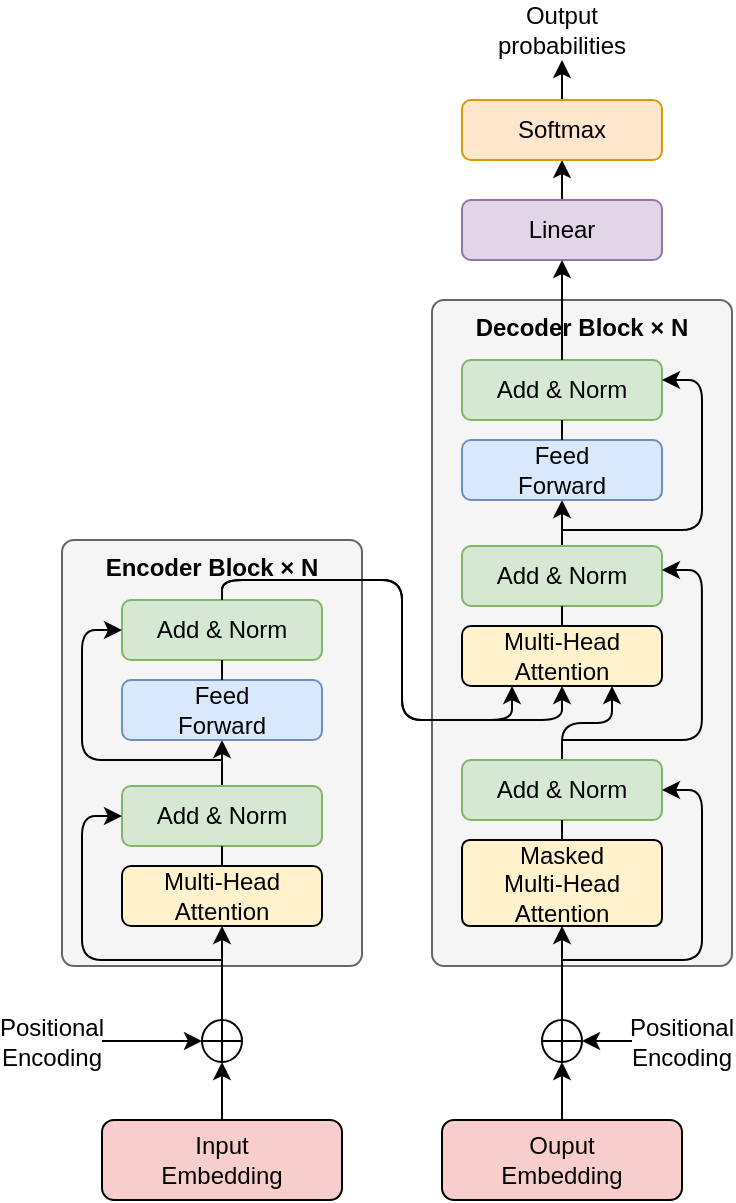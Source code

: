 <mxfile>
    <diagram id="Transformer-Architecture" name="Page-1">
        <mxGraphModel dx="464" dy="576" grid="1" gridSize="10" guides="1" tooltips="1" connect="1" arrows="1" fold="1" page="1" pageScale="1" pageWidth="1400" pageHeight="1000" math="0" shadow="0">
            <root>
                <mxCell id="0"/>
                <mxCell id="1" parent="0"/>
                <mxCell id="encoder_block" value="Encoder Block × N" style="rounded=1;whiteSpace=wrap;html=1;fillColor=#f5f5f5;strokeColor=#666666;verticalAlign=top;fontStyle=1;arcSize=4;" parent="1" vertex="1">
                    <mxGeometry x="180" y="480" width="150" height="213" as="geometry"/>
                </mxCell>
                <mxCell id="52" style="edgeStyle=none;html=1;entryX=0.5;entryY=1;entryDx=0;entryDy=0;" parent="1" source="attention_detail" target="51" edge="1">
                    <mxGeometry relative="1" as="geometry"/>
                </mxCell>
                <mxCell id="attention_detail" value="Linear" style="rounded=1;whiteSpace=wrap;html=1;fillColor=#e1d5e7;strokeColor=#9673a6;" parent="1" vertex="1">
                    <mxGeometry x="380" y="310" width="100" height="30" as="geometry"/>
                </mxCell>
                <mxCell id="16" style="edgeStyle=none;html=1;entryX=0.5;entryY=1;entryDx=0;entryDy=0;" parent="1" source="feed_forward" target="output" edge="1">
                    <mxGeometry relative="1" as="geometry"/>
                </mxCell>
                <mxCell id="feed_forward" value="Add &amp;amp; Norm" style="rounded=1;whiteSpace=wrap;html=1;fillColor=#d5e8d4;strokeColor=#82b366;" parent="1" vertex="1">
                    <mxGeometry x="210" y="603" width="100" height="30" as="geometry"/>
                </mxCell>
                <mxCell id="add_norm2" value="Multi-Head&lt;div&gt;Attention&lt;/div&gt;" style="rounded=1;whiteSpace=wrap;html=1;fillColor=#fff2cc;strokeColor=#000000;" parent="1" vertex="1">
                    <mxGeometry x="210" y="643" width="100" height="30" as="geometry"/>
                </mxCell>
                <mxCell id="linear" value="Input&lt;div&gt;Embedding&lt;/div&gt;" style="rounded=1;whiteSpace=wrap;html=1;fillColor=#f8cecc;strokeColor=#000000;" parent="1" vertex="1">
                    <mxGeometry x="200" y="770" width="120" height="40" as="geometry"/>
                </mxCell>
                <mxCell id="output" value="Feed&lt;div&gt;Forward&lt;/div&gt;" style="rounded=1;whiteSpace=wrap;html=1;fillColor=#dae8fc;strokeColor=#6c8ebf;" parent="1" vertex="1">
                    <mxGeometry x="210" y="550" width="100" height="30" as="geometry"/>
                </mxCell>
                <mxCell id="2" value="" style="verticalLabelPosition=bottom;verticalAlign=top;html=1;shape=mxgraph.flowchart.summing_function;" parent="1" vertex="1">
                    <mxGeometry x="250" y="720" width="20" height="21" as="geometry"/>
                </mxCell>
                <mxCell id="5" style="edgeStyle=none;html=1;entryX=0.5;entryY=1;entryDx=0;entryDy=0;entryPerimeter=0;" parent="1" source="linear" target="2" edge="1">
                    <mxGeometry relative="1" as="geometry"/>
                </mxCell>
                <mxCell id="6" value="Positional&lt;div&gt;Encoding&lt;/div&gt;" style="rounded=1;whiteSpace=wrap;html=1;strokeColor=none;fillColor=none;" parent="1" vertex="1">
                    <mxGeometry x="150" y="710.5" width="50" height="40" as="geometry"/>
                </mxCell>
                <mxCell id="7" style="edgeStyle=none;html=1;entryX=0;entryY=0.5;entryDx=0;entryDy=0;entryPerimeter=0;" parent="1" source="6" target="2" edge="1">
                    <mxGeometry relative="1" as="geometry"/>
                </mxCell>
                <mxCell id="9" style="edgeStyle=none;html=1;exitX=0.5;exitY=0;exitDx=0;exitDy=0;exitPerimeter=0;entryX=0.5;entryY=1;entryDx=0;entryDy=0;" parent="1" source="2" target="add_norm2" edge="1">
                    <mxGeometry relative="1" as="geometry"/>
                </mxCell>
                <mxCell id="14" value="" style="endArrow=classic;html=1;entryX=0;entryY=0.5;entryDx=0;entryDy=0;edgeStyle=orthogonalEdgeStyle;" parent="1" target="feed_forward" edge="1">
                    <mxGeometry width="50" height="50" relative="1" as="geometry">
                        <mxPoint x="260" y="690" as="sourcePoint"/>
                        <mxPoint x="250" y="670" as="targetPoint"/>
                        <Array as="points">
                            <mxPoint x="190" y="690"/>
                            <mxPoint x="190" y="618"/>
                        </Array>
                    </mxGeometry>
                </mxCell>
                <mxCell id="15" value="Add &amp;amp; Norm" style="rounded=1;whiteSpace=wrap;html=1;fillColor=#d5e8d4;strokeColor=#82b366;" parent="1" vertex="1">
                    <mxGeometry x="210" y="510" width="100" height="30" as="geometry"/>
                </mxCell>
                <mxCell id="20" value="" style="endArrow=classic;html=1;entryX=0;entryY=0.5;entryDx=0;entryDy=0;edgeStyle=orthogonalEdgeStyle;" parent="1" target="15" edge="1">
                    <mxGeometry width="50" height="50" relative="1" as="geometry">
                        <mxPoint x="260" y="590" as="sourcePoint"/>
                        <mxPoint x="160" y="590" as="targetPoint"/>
                        <Array as="points">
                            <mxPoint x="190" y="590"/>
                            <mxPoint x="190" y="525"/>
                        </Array>
                    </mxGeometry>
                </mxCell>
                <mxCell id="21" value="" style="endArrow=none;html=1;exitX=0.5;exitY=0;exitDx=0;exitDy=0;entryX=0.5;entryY=1;entryDx=0;entryDy=0;" parent="1" source="add_norm2" target="feed_forward" edge="1">
                    <mxGeometry width="50" height="50" relative="1" as="geometry">
                        <mxPoint x="250" y="680" as="sourcePoint"/>
                        <mxPoint x="300" y="630" as="targetPoint"/>
                    </mxGeometry>
                </mxCell>
                <mxCell id="22" value="" style="endArrow=none;html=1;exitX=0.5;exitY=0;exitDx=0;exitDy=0;entryX=0.5;entryY=1;entryDx=0;entryDy=0;" parent="1" source="output" target="15" edge="1">
                    <mxGeometry width="50" height="50" relative="1" as="geometry">
                        <mxPoint x="250" y="570" as="sourcePoint"/>
                        <mxPoint x="300" y="520" as="targetPoint"/>
                    </mxGeometry>
                </mxCell>
                <mxCell id="23" value="Decoder Block × N" style="rounded=1;whiteSpace=wrap;html=1;fillColor=#f5f5f5;strokeColor=#666666;verticalAlign=top;fontStyle=1;arcSize=4;" parent="1" vertex="1">
                    <mxGeometry x="365" y="360" width="150" height="333" as="geometry"/>
                </mxCell>
                <mxCell id="24" value="Masked&lt;div&gt;Multi-Head&lt;/div&gt;&lt;div&gt;Attention&lt;/div&gt;" style="rounded=1;whiteSpace=wrap;html=1;fillColor=#fff2cc;strokeColor=#000000;arcSize=9;" parent="1" vertex="1">
                    <mxGeometry x="380" y="630" width="100" height="43" as="geometry"/>
                </mxCell>
                <mxCell id="26" style="edgeStyle=none;html=1;entryX=0.5;entryY=1;entryDx=0;entryDy=0;" parent="1" source="45" target="24" edge="1">
                    <mxGeometry relative="1" as="geometry"/>
                </mxCell>
                <mxCell id="25" value="Ouput&lt;div&gt;Embedding&lt;/div&gt;" style="rounded=1;whiteSpace=wrap;html=1;fillColor=#f8cecc;strokeColor=#000000;" parent="1" vertex="1">
                    <mxGeometry x="370" y="770" width="120" height="40" as="geometry"/>
                </mxCell>
                <mxCell id="39" style="edgeStyle=orthogonalEdgeStyle;html=1;entryX=0.75;entryY=1;entryDx=0;entryDy=0;" parent="1" source="27" target="31" edge="1">
                    <mxGeometry relative="1" as="geometry"/>
                </mxCell>
                <mxCell id="27" value="Add &amp;amp; Norm" style="rounded=1;whiteSpace=wrap;html=1;fillColor=#d5e8d4;strokeColor=#82b366;" parent="1" vertex="1">
                    <mxGeometry x="380" y="590" width="100" height="30" as="geometry"/>
                </mxCell>
                <mxCell id="28" value="" style="endArrow=none;html=1;entryX=0.5;entryY=1;entryDx=0;entryDy=0;exitX=0.5;exitY=0;exitDx=0;exitDy=0;" parent="1" source="24" target="27" edge="1">
                    <mxGeometry width="50" height="50" relative="1" as="geometry">
                        <mxPoint x="320" y="740" as="sourcePoint"/>
                        <mxPoint x="370" y="690" as="targetPoint"/>
                    </mxGeometry>
                </mxCell>
                <mxCell id="29" style="edgeStyle=none;html=1;entryX=0.5;entryY=1;entryDx=0;entryDy=0;" parent="1" source="30" target="32" edge="1">
                    <mxGeometry relative="1" as="geometry"/>
                </mxCell>
                <mxCell id="30" value="Add &amp;amp; Norm" style="rounded=1;whiteSpace=wrap;html=1;fillColor=#d5e8d4;strokeColor=#82b366;" parent="1" vertex="1">
                    <mxGeometry x="380" y="483" width="100" height="30" as="geometry"/>
                </mxCell>
                <mxCell id="31" value="Multi-Head&lt;div&gt;Attention&lt;/div&gt;" style="rounded=1;whiteSpace=wrap;html=1;fillColor=#fff2cc;strokeColor=#000000;" parent="1" vertex="1">
                    <mxGeometry x="380" y="523" width="100" height="30" as="geometry"/>
                </mxCell>
                <mxCell id="32" value="Feed&lt;div&gt;Forward&lt;/div&gt;" style="rounded=1;whiteSpace=wrap;html=1;fillColor=#dae8fc;strokeColor=#6c8ebf;" parent="1" vertex="1">
                    <mxGeometry x="380" y="430" width="100" height="30" as="geometry"/>
                </mxCell>
                <mxCell id="33" value="Add &amp;amp; Norm" style="rounded=1;whiteSpace=wrap;html=1;fillColor=#d5e8d4;strokeColor=#82b366;" parent="1" vertex="1">
                    <mxGeometry x="380" y="390" width="100" height="30" as="geometry"/>
                </mxCell>
                <mxCell id="35" value="" style="endArrow=none;html=1;exitX=0.5;exitY=0;exitDx=0;exitDy=0;entryX=0.5;entryY=1;entryDx=0;entryDy=0;" parent="1" source="31" target="30" edge="1">
                    <mxGeometry width="50" height="50" relative="1" as="geometry">
                        <mxPoint x="420" y="560" as="sourcePoint"/>
                        <mxPoint x="470" y="510" as="targetPoint"/>
                    </mxGeometry>
                </mxCell>
                <mxCell id="36" value="" style="endArrow=none;html=1;exitX=0.5;exitY=0;exitDx=0;exitDy=0;entryX=0.5;entryY=1;entryDx=0;entryDy=0;" parent="1" source="32" target="33" edge="1">
                    <mxGeometry width="50" height="50" relative="1" as="geometry">
                        <mxPoint x="420" y="450" as="sourcePoint"/>
                        <mxPoint x="470" y="400" as="targetPoint"/>
                    </mxGeometry>
                </mxCell>
                <mxCell id="37" style="edgeStyle=orthogonalEdgeStyle;html=1;entryX=0.25;entryY=1;entryDx=0;entryDy=0;exitX=0.5;exitY=0;exitDx=0;exitDy=0;" parent="1" source="15" target="31" edge="1">
                    <mxGeometry relative="1" as="geometry">
                        <Array as="points">
                            <mxPoint x="260" y="500"/>
                            <mxPoint x="350" y="500"/>
                            <mxPoint x="350" y="570"/>
                            <mxPoint x="405" y="570"/>
                        </Array>
                    </mxGeometry>
                </mxCell>
                <mxCell id="38" style="edgeStyle=orthogonalEdgeStyle;html=1;entryX=0.5;entryY=1;entryDx=0;entryDy=0;exitX=0.5;exitY=0;exitDx=0;exitDy=0;" parent="1" source="15" target="31" edge="1">
                    <mxGeometry relative="1" as="geometry">
                        <mxPoint x="270" y="520" as="sourcePoint"/>
                        <mxPoint x="415" y="563" as="targetPoint"/>
                        <Array as="points">
                            <mxPoint x="260" y="500"/>
                            <mxPoint x="350" y="500"/>
                            <mxPoint x="350" y="570"/>
                            <mxPoint x="430" y="570"/>
                        </Array>
                    </mxGeometry>
                </mxCell>
                <mxCell id="42" value="" style="endArrow=classic;html=1;entryX=1;entryY=0.5;entryDx=0;entryDy=0;edgeStyle=orthogonalEdgeStyle;" parent="1" target="27" edge="1">
                    <mxGeometry width="50" height="50" relative="1" as="geometry">
                        <mxPoint x="430" y="690" as="sourcePoint"/>
                        <mxPoint x="500" y="660" as="targetPoint"/>
                        <Array as="points">
                            <mxPoint x="500" y="690"/>
                            <mxPoint x="500" y="605"/>
                        </Array>
                    </mxGeometry>
                </mxCell>
                <mxCell id="43" value="" style="endArrow=classic;html=1;entryX=1;entryY=0.5;entryDx=0;entryDy=0;edgeStyle=orthogonalEdgeStyle;" parent="1" edge="1">
                    <mxGeometry width="50" height="50" relative="1" as="geometry">
                        <mxPoint x="429.96" y="579.96" as="sourcePoint"/>
                        <mxPoint x="479.96" y="494.96" as="targetPoint"/>
                        <Array as="points">
                            <mxPoint x="499.96" y="579.96"/>
                            <mxPoint x="499.96" y="494.96"/>
                        </Array>
                    </mxGeometry>
                </mxCell>
                <mxCell id="44" value="" style="endArrow=classic;html=1;edgeStyle=orthogonalEdgeStyle;" parent="1" edge="1">
                    <mxGeometry width="50" height="50" relative="1" as="geometry">
                        <mxPoint x="430" y="475.0" as="sourcePoint"/>
                        <mxPoint x="480" y="400" as="targetPoint"/>
                        <Array as="points">
                            <mxPoint x="500" y="475"/>
                            <mxPoint x="500" y="400"/>
                        </Array>
                    </mxGeometry>
                </mxCell>
                <mxCell id="46" value="" style="edgeStyle=none;html=1;entryX=0.5;entryY=1;entryDx=0;entryDy=0;" parent="1" source="25" target="45" edge="1">
                    <mxGeometry relative="1" as="geometry">
                        <mxPoint x="430" y="770" as="sourcePoint"/>
                        <mxPoint x="430" y="673" as="targetPoint"/>
                    </mxGeometry>
                </mxCell>
                <mxCell id="45" value="" style="verticalLabelPosition=bottom;verticalAlign=top;html=1;shape=mxgraph.flowchart.summing_function;" parent="1" vertex="1">
                    <mxGeometry x="420" y="720" width="20" height="21" as="geometry"/>
                </mxCell>
                <mxCell id="47" value="Positional&lt;div&gt;Encoding&lt;/div&gt;" style="rounded=1;whiteSpace=wrap;html=1;strokeColor=none;fillColor=none;" parent="1" vertex="1">
                    <mxGeometry x="465" y="710.5" width="50" height="40" as="geometry"/>
                </mxCell>
                <mxCell id="48" style="edgeStyle=none;html=1;entryX=1;entryY=0.5;entryDx=0;entryDy=0;entryPerimeter=0;" parent="1" source="47" target="45" edge="1">
                    <mxGeometry relative="1" as="geometry"/>
                </mxCell>
                <mxCell id="49" style="edgeStyle=none;html=1;exitX=0.5;exitY=0;exitDx=0;exitDy=0;" parent="1" source="33" edge="1">
                    <mxGeometry relative="1" as="geometry">
                        <mxPoint x="430" y="340" as="targetPoint"/>
                    </mxGeometry>
                </mxCell>
                <mxCell id="54" style="edgeStyle=none;html=1;entryX=0.5;entryY=1;entryDx=0;entryDy=0;" parent="1" source="51" target="53" edge="1">
                    <mxGeometry relative="1" as="geometry"/>
                </mxCell>
                <mxCell id="51" value="Softmax" style="rounded=1;whiteSpace=wrap;html=1;fillColor=#ffe6cc;strokeColor=#d79b00;" parent="1" vertex="1">
                    <mxGeometry x="380" y="260" width="100" height="30" as="geometry"/>
                </mxCell>
                <mxCell id="53" value="Output&lt;div&gt;probabilities&lt;/div&gt;" style="rounded=1;whiteSpace=wrap;html=1;fillColor=none;strokeColor=none;" parent="1" vertex="1">
                    <mxGeometry x="380" y="210" width="100" height="30" as="geometry"/>
                </mxCell>
            </root>
        </mxGraphModel>
    </diagram>
</mxfile>